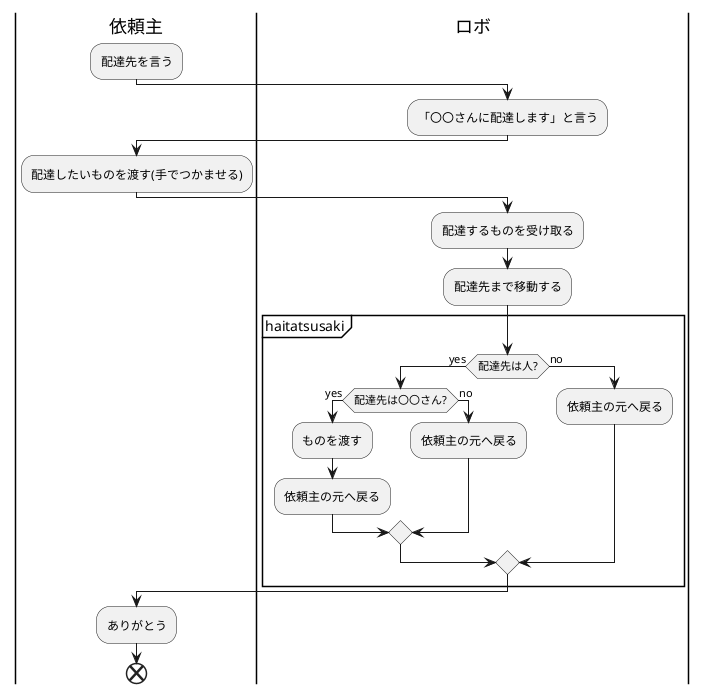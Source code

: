 @startuml

|ロボ|

start

:依頼主のもとまで移動する;


@startuml

|依頼主|

:配達先を言う;

|ロボ|

:「〇〇さんに配達します」と言う;

|依頼主|

:配達したいものを渡す(手でつかませる);

|ロボ|

:配達するものを受け取る;
:配達先まで移動する;

partition haitatsusaki {
  if (配達先は人?) then (yes)
    if (配達先は〇〇さん?) then (yes)
      :ものを渡す;
      :依頼主の元へ戻る;
    else (no)
      :依頼主の元へ戻る;
    endif
  else (no) 
  
    :依頼主の元へ戻る;
    
  endif
}

|依頼主|

:ありがとう;

end

@enduml

